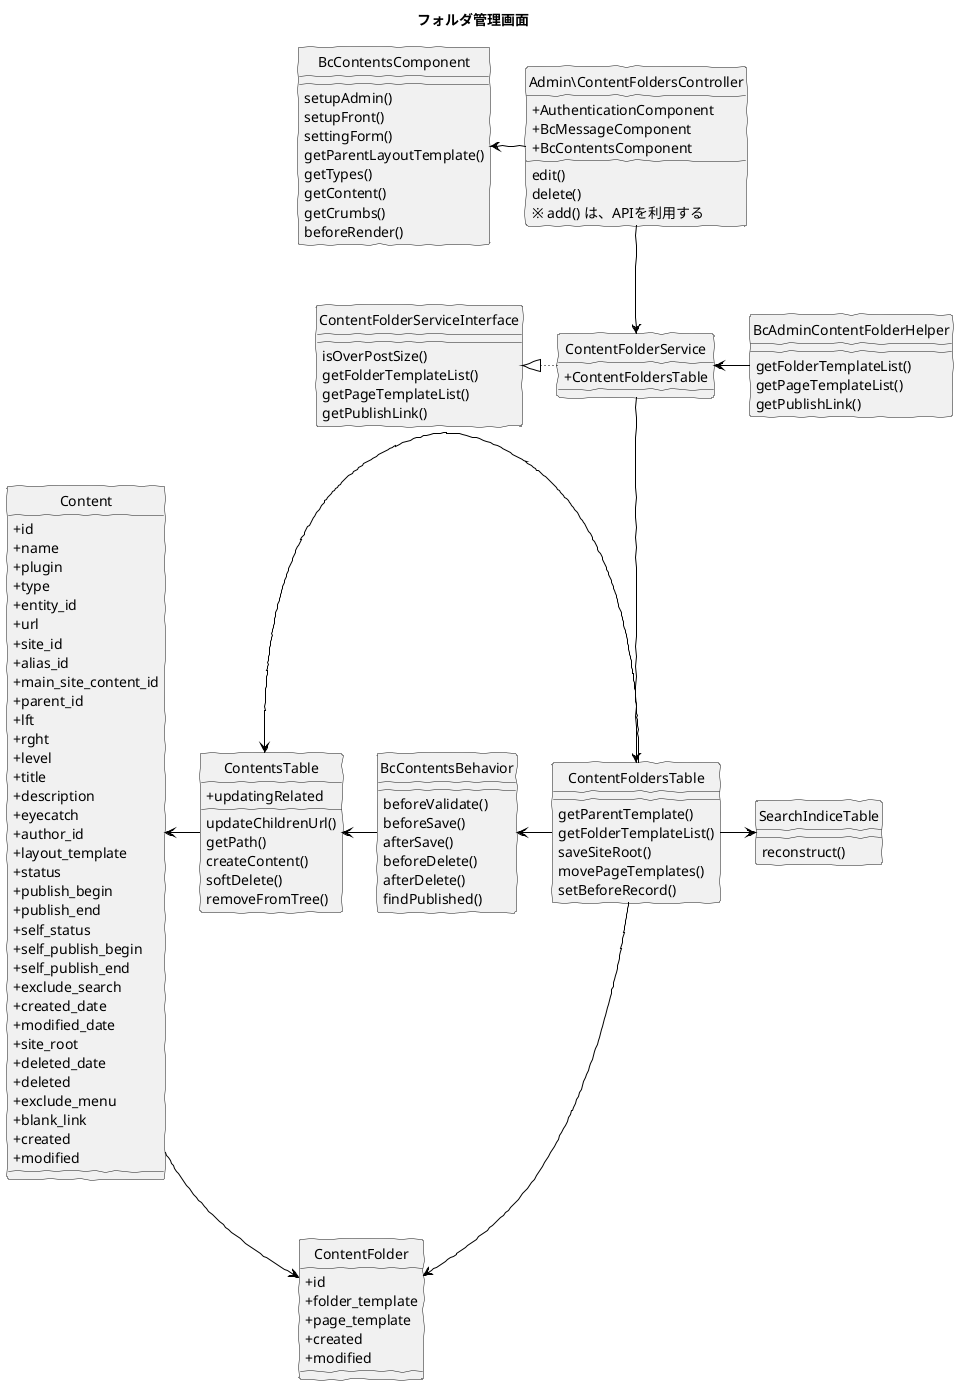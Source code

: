 @startuml
skinparam handwritten true
hide circle
skinparam classAttributeIconSize 0

title フォルダ管理画面

class BcContentsComponent {
    setupAdmin()
    setupFront()
    settingForm()
    getParentLayoutTemplate()
    getTypes()
    getContent()
    getCrumbs()
    beforeRender()
}

class Admin\ContentFoldersController {
    + AuthenticationComponent
    + BcMessageComponent
    + BcContentsComponent
    edit()
    delete()
    ※ add() は、APIを利用する
}

class BcAdminContentFolderHelper {
    getFolderTemplateList()
    getPageTemplateList()
    getPublishLink()
}

class ContentFolderService {
    + ContentFoldersTable
}

class ContentFolderServiceInterface {
    isOverPostSize()
    getFolderTemplateList()
    getPageTemplateList()
    getPublishLink()
}

class ContentFoldersTable {
    getParentTemplate()
    getFolderTemplateList()
    saveSiteRoot()
    movePageTemplates()
    setBeforeRecord()
}

class SearchIndiceTable {
    reconstruct()
}

class ContentFolder {
    + id
    + folder_template
    + page_template
    + created
    + modified
}

class BcContentsBehavior {
    beforeValidate()
    beforeSave()
    afterSave()
    beforeDelete()
    afterDelete()
    findPublished()
}

class ContentsTable {
    + updatingRelated
    updateChildrenUrl()
    getPath()
    createContent()
    softDelete()
    removeFromTree()
}

class Content {
    + id
    + name
    + plugin
    + type
    + entity_id
    + url
    + site_id
    + alias_id
    + main_site_content_id
    + parent_id
    + lft
    + rght
    + level
    + title
    + description
    + eyecatch
    + author_id
    + layout_template
    + status
    + publish_begin
    + publish_end
    + self_status
    + self_publish_begin
    + self_publish_end
    + exclude_search
    + created_date
    + modified_date
    + site_root
    + deleted_date
    + deleted
    + exclude_menu
    + blank_link
    + created
    + modified
}

Admin\ContentFoldersController -left[#Black]-> BcContentsComponent
Admin\ContentFoldersController -down[#Black]-> ContentFolderService

BcAdminContentFolderHelper -left[#Black]-> ContentFolderService

ContentFolderService -left[dotted,#Black]-|> ContentFolderServiceInterface
ContentFolderService -down[#Black]-> ContentFoldersTable

ContentFoldersTable -right[#Black]-> SearchIndiceTable
ContentFoldersTable -left[#Black]-> BcContentsBehavior
ContentFoldersTable -left[#Black]-> ContentsTable
ContentFoldersTable -down[#Black]-> ContentFolder

BcContentsBehavior -left[#Black]-> ContentsTable

ContentsTable -left[#Black]-> Content

ContentFolder <-[#Black]- Content

@enduml
